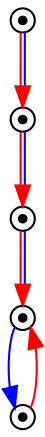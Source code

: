 digraph G {
Player1X1XGround0X1XSausage00X1XSausage10X1XIsland0X1X		[ label="" shape=point peripheries=2 ];
Player1X1XGround0X1XSausage01X2XSausage10X1XIsland0X1X		[ label="" shape=point peripheries=2 ];
Player1X1XGround0X1XSausage01X2XSausage10X1XIsland2X1X		[ label="" shape=point peripheries=2 ];
Player1X1XGround0X1XSausage01X2XSausage12X1XIsland2X1X		[ label="" shape=point peripheries=2 ];
Player1X1XGround0X1XSausage02X1XSausage12X1XIsland2X1X		[ label="" shape=point peripheries=2 ];
	"Player1X1XGround0X1XSausage00X1XSausage10X1XIsland0X1X" -> "Player1X1XGround0X1XSausage01X2XSausage10X1XIsland0X1X"[ color="red:blue" ];
	"Player1X1XGround0X1XSausage01X2XSausage10X1XIsland0X1X" -> "Player1X1XGround0X1XSausage01X2XSausage10X1XIsland2X1X"[ color="red:blue" ];
	"Player1X1XGround0X1XSausage01X2XSausage10X1XIsland2X1X" -> "Player1X1XGround0X1XSausage01X2XSausage12X1XIsland2X1X"[ color="red:blue" ];
	"Player1X1XGround0X1XSausage01X2XSausage12X1XIsland2X1X" -> "Player1X1XGround0X1XSausage02X1XSausage12X1XIsland2X1X"[ color=blue ];
	"Player1X1XGround0X1XSausage02X1XSausage12X1XIsland2X1X" -> "Player1X1XGround0X1XSausage01X2XSausage12X1XIsland2X1X"[ color=red ];
}